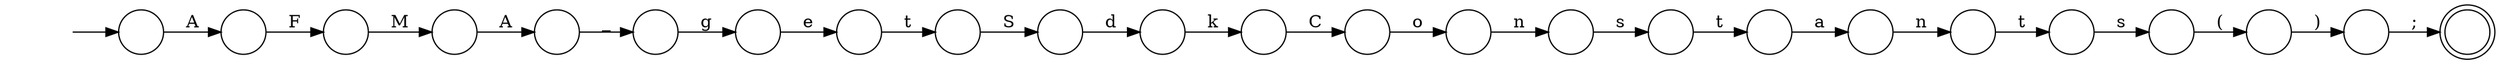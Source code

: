 digraph Automaton {
  rankdir = LR;
  0 [shape=circle,label=""];
  0 -> 8 [label="M"]
  1 [shape=circle,label=""];
  1 -> 4 [label="o"]
  2 [shape=circle,label=""];
  2 -> 10 [label="_"]
  3 [shape=circle,label=""];
  3 -> 14 [label="s"]
  4 [shape=circle,label=""];
  4 -> 6 [label="n"]
  5 [shape=circle,label=""];
  5 -> 22 [label="a"]
  6 [shape=circle,label=""];
  6 -> 11 [label="s"]
  7 [shape=circle,label=""];
  initial [shape=plaintext,label=""];
  initial -> 7
  7 -> 19 [label="A"]
  8 [shape=circle,label=""];
  8 -> 2 [label="A"]
  9 [shape=circle,label=""];
  9 -> 21 [label=")"]
  10 [shape=circle,label=""];
  10 -> 16 [label="g"]
  11 [shape=circle,label=""];
  11 -> 5 [label="t"]
  12 [shape=circle,label=""];
  12 -> 23 [label="S"]
  13 [shape=doublecircle,label=""];
  14 [shape=circle,label=""];
  14 -> 9 [label="("]
  15 [shape=circle,label=""];
  15 -> 1 [label="C"]
  16 [shape=circle,label=""];
  16 -> 17 [label="e"]
  17 [shape=circle,label=""];
  17 -> 12 [label="t"]
  18 [shape=circle,label=""];
  18 -> 3 [label="t"]
  19 [shape=circle,label=""];
  19 -> 0 [label="F"]
  20 [shape=circle,label=""];
  20 -> 15 [label="k"]
  21 [shape=circle,label=""];
  21 -> 13 [label=";"]
  22 [shape=circle,label=""];
  22 -> 18 [label="n"]
  23 [shape=circle,label=""];
  23 -> 20 [label="d"]
}
